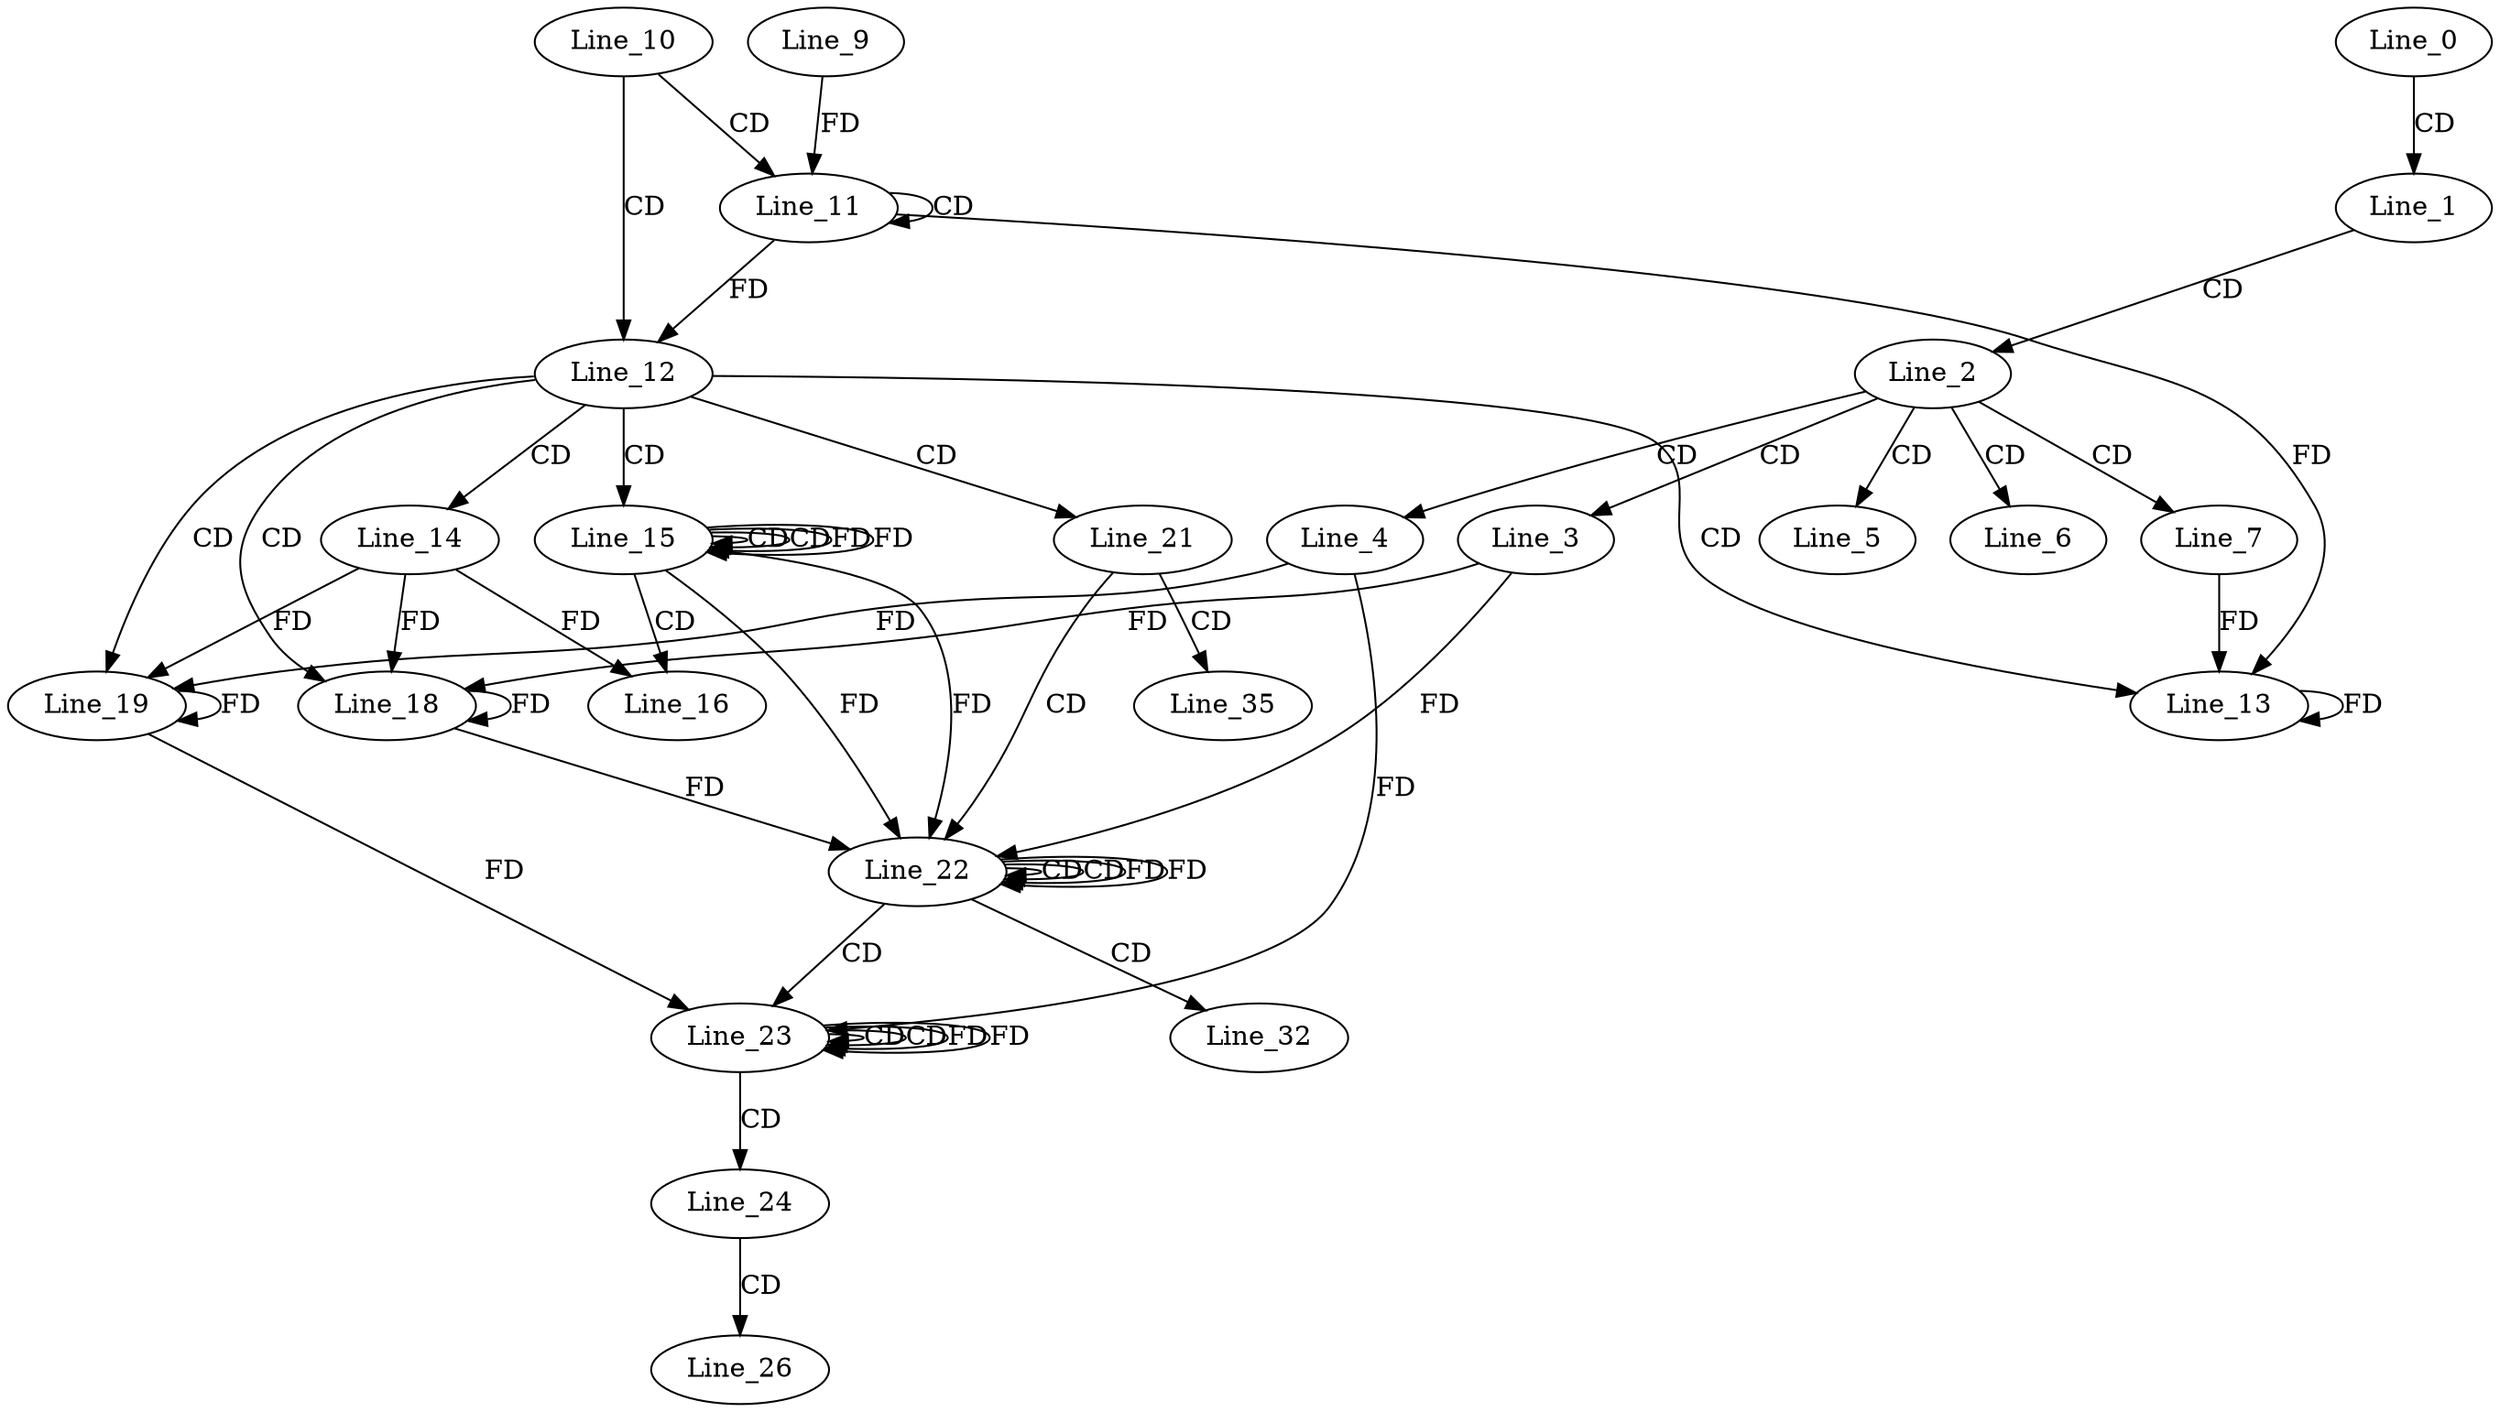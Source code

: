 digraph G {
  Line_0;
  Line_1;
  Line_2;
  Line_3;
  Line_4;
  Line_5;
  Line_6;
  Line_7;
  Line_10;
  Line_11;
  Line_11;
  Line_9;
  Line_12;
  Line_13;
  Line_13;
  Line_14;
  Line_15;
  Line_15;
  Line_15;
  Line_16;
  Line_18;
  Line_18;
  Line_19;
  Line_19;
  Line_21;
  Line_22;
  Line_22;
  Line_22;
  Line_23;
  Line_23;
  Line_23;
  Line_24;
  Line_26;
  Line_32;
  Line_35;
  Line_0 -> Line_1 [ label="CD" ];
  Line_1 -> Line_2 [ label="CD" ];
  Line_2 -> Line_3 [ label="CD" ];
  Line_2 -> Line_4 [ label="CD" ];
  Line_2 -> Line_5 [ label="CD" ];
  Line_2 -> Line_6 [ label="CD" ];
  Line_2 -> Line_7 [ label="CD" ];
  Line_10 -> Line_11 [ label="CD" ];
  Line_11 -> Line_11 [ label="CD" ];
  Line_9 -> Line_11 [ label="FD" ];
  Line_10 -> Line_12 [ label="CD" ];
  Line_11 -> Line_12 [ label="FD" ];
  Line_12 -> Line_13 [ label="CD" ];
  Line_13 -> Line_13 [ label="FD" ];
  Line_7 -> Line_13 [ label="FD" ];
  Line_11 -> Line_13 [ label="FD" ];
  Line_12 -> Line_14 [ label="CD" ];
  Line_12 -> Line_15 [ label="CD" ];
  Line_15 -> Line_15 [ label="CD" ];
  Line_15 -> Line_15 [ label="CD" ];
  Line_15 -> Line_15 [ label="FD" ];
  Line_15 -> Line_16 [ label="CD" ];
  Line_14 -> Line_16 [ label="FD" ];
  Line_12 -> Line_18 [ label="CD" ];
  Line_18 -> Line_18 [ label="FD" ];
  Line_3 -> Line_18 [ label="FD" ];
  Line_14 -> Line_18 [ label="FD" ];
  Line_12 -> Line_19 [ label="CD" ];
  Line_19 -> Line_19 [ label="FD" ];
  Line_4 -> Line_19 [ label="FD" ];
  Line_14 -> Line_19 [ label="FD" ];
  Line_12 -> Line_21 [ label="CD" ];
  Line_21 -> Line_22 [ label="CD" ];
  Line_22 -> Line_22 [ label="CD" ];
  Line_15 -> Line_22 [ label="FD" ];
  Line_18 -> Line_22 [ label="FD" ];
  Line_3 -> Line_22 [ label="FD" ];
  Line_22 -> Line_22 [ label="CD" ];
  Line_22 -> Line_22 [ label="FD" ];
  Line_15 -> Line_22 [ label="FD" ];
  Line_22 -> Line_23 [ label="CD" ];
  Line_23 -> Line_23 [ label="CD" ];
  Line_19 -> Line_23 [ label="FD" ];
  Line_4 -> Line_23 [ label="FD" ];
  Line_23 -> Line_23 [ label="CD" ];
  Line_23 -> Line_23 [ label="FD" ];
  Line_23 -> Line_24 [ label="CD" ];
  Line_24 -> Line_26 [ label="CD" ];
  Line_22 -> Line_32 [ label="CD" ];
  Line_21 -> Line_35 [ label="CD" ];
  Line_15 -> Line_15 [ label="FD" ];
  Line_22 -> Line_22 [ label="FD" ];
  Line_23 -> Line_23 [ label="FD" ];
}
